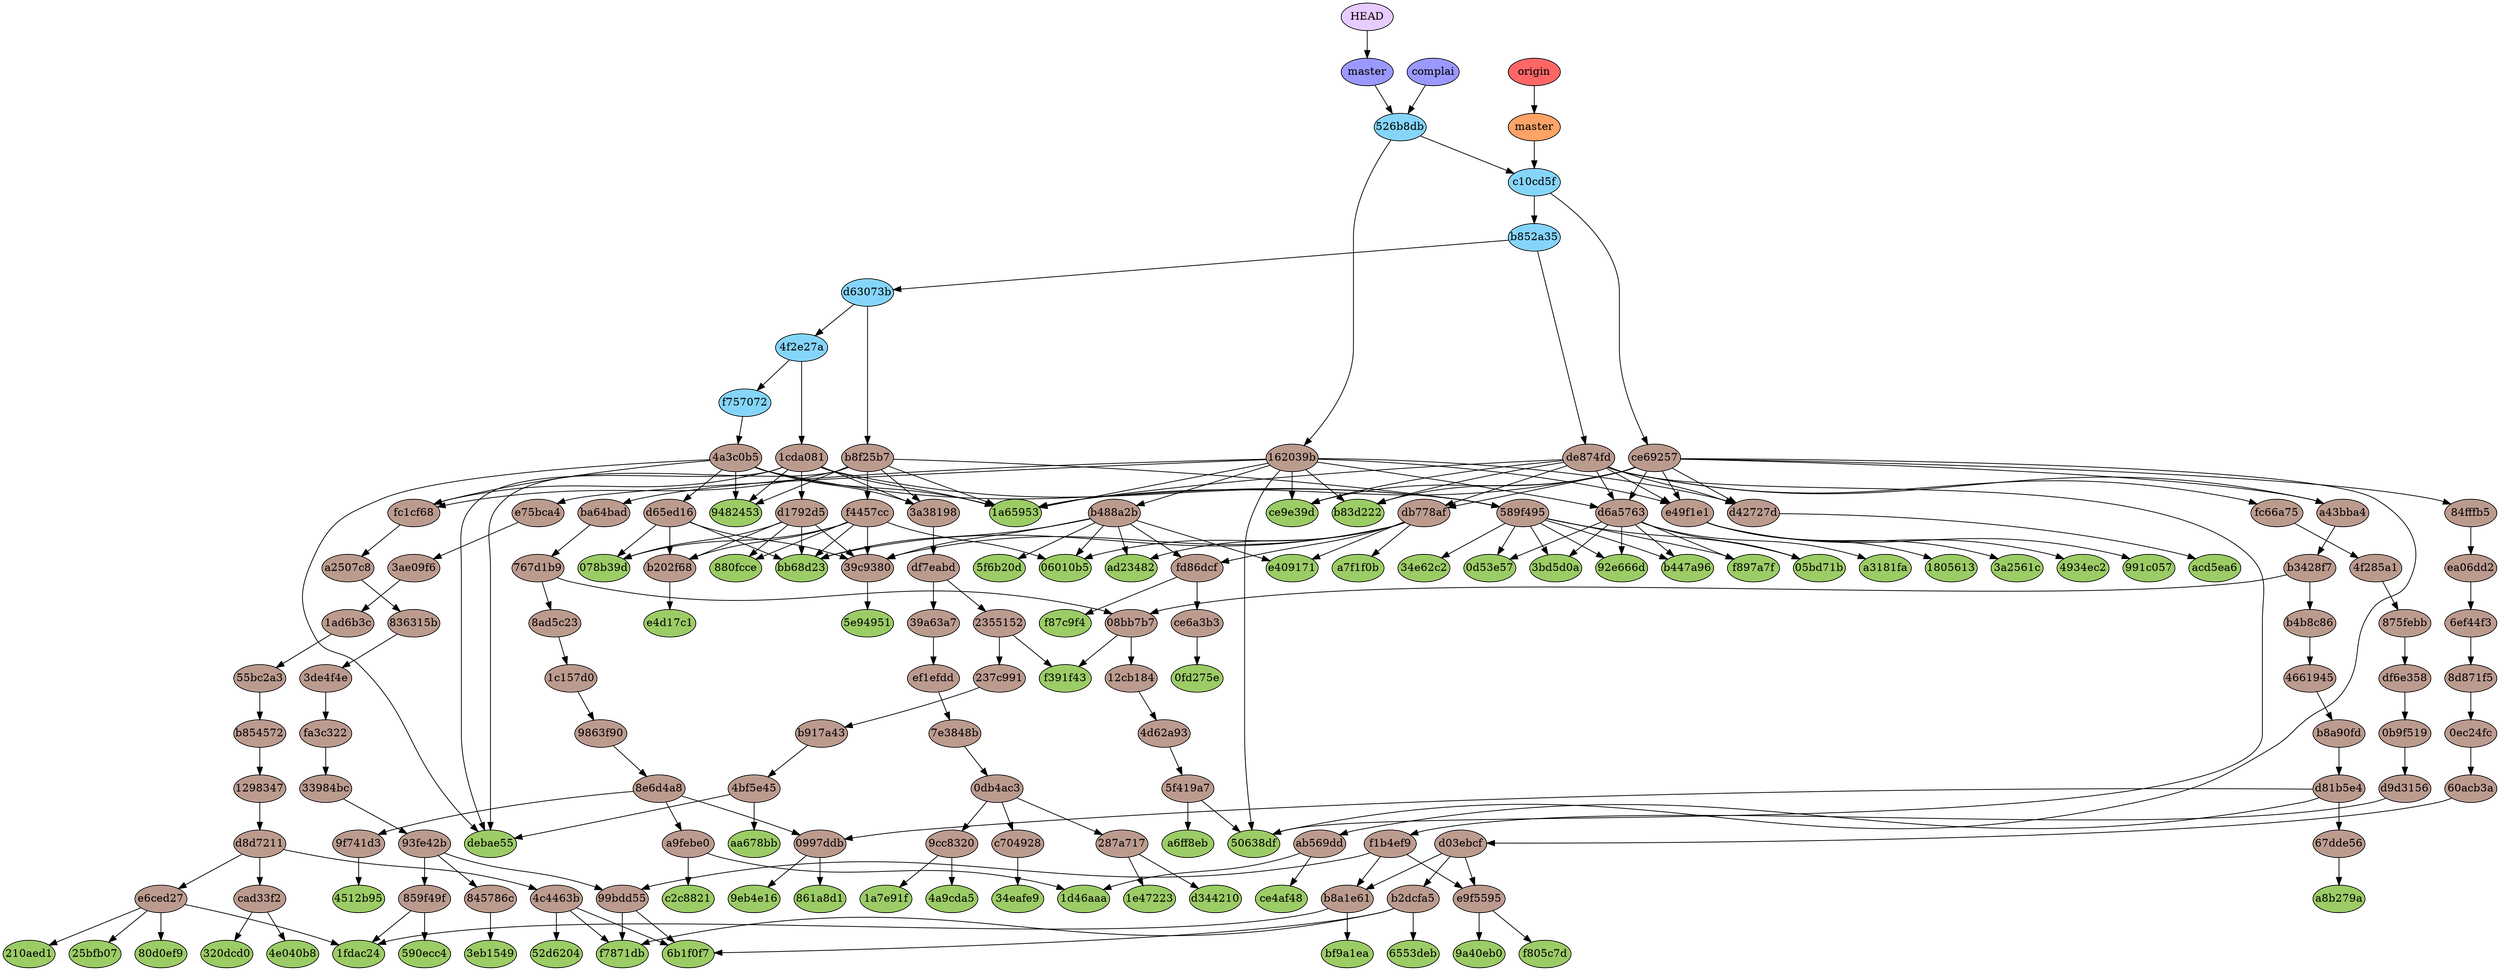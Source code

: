 digraph auto {
	graph [bgcolor=transparent]
	node [fixedsize=true style=filled width=0.95]
	"05bd71b6ec2c1982d1e8a5653073281994564ae8" [label="05bd71b" fillcolor="#9ccc66"]
	"06010b5a961f0396f859cc0505e0cd5afee3bb8f" [label="06010b5" fillcolor="#9ccc66"]
	"078b39d2dca3a37194eb9e224076593abacd8d4b" [label="078b39d" fillcolor="#9ccc66"]
	"0d53e57a55d7109cdc3736f5de0bce8117f46869" [label="0d53e57" fillcolor="#9ccc66"]
	"0fd275e94660402f80f01505d28b90a23f7e0209" [label="0fd275e" fillcolor="#9ccc66"]
	"180561334a20370c0226a515335cdb7aedfb1fb9" [label=1805613 fillcolor="#9ccc66"]
	"1a659533528ecda0bd079950f872515b5a7d4f37" [label="1a65953" fillcolor="#9ccc66"]
	"1a7e91f734317f5b895a2029ff9edb711dc9cc99" [label="1a7e91f" fillcolor="#9ccc66"]
	"1d46aaa1a35c91aee927a94efd0032d64615b815" [label="1d46aaa" fillcolor="#9ccc66"]
	"1e4722388f966d8959e0514cd22615c045b95e2b" [label="1e47223" fillcolor="#9ccc66"]
	"1fdac24c9deee51129b133999009ad5880c6efdf" [label="1fdac24" fillcolor="#9ccc66"]
	"210aed1666e6824f5b1213ffb442bb98e335db1b" [label="210aed1" fillcolor="#9ccc66"]
	"25bfb078fb37f93b5d91011433716f36aeca5c4e" [label="25bfb07" fillcolor="#9ccc66"]
	"320dcd0c2f941201768484c9c7631a54e8721362" [label="320dcd0" fillcolor="#9ccc66"]
	"34e62c26b57537c22f5c2d4d54b426a1ca841409" [label="34e62c2" fillcolor="#9ccc66"]
	"34eafe94fd4aae693752e2e0f967b44300c99075" [label="34eafe9" fillcolor="#9ccc66"]
	"3a2561cbabff8e3f90730398e3b411a40578a65a" [label="3a2561c" fillcolor="#9ccc66"]
	"3bd5d0a4803967bc0bf72a7dd66d7e292ed2e586" [label="3bd5d0a" fillcolor="#9ccc66"]
	"3eb1549f06ba8b7861c1e0dfe9d63c4b8ae4bfb1" [label="3eb1549" fillcolor="#9ccc66"]
	"4512b957de50e3835e2fee21891922f0f8b88028" [label="4512b95" fillcolor="#9ccc66"]
	"4934ec276a00c8f527be9f9d8aea70383eac77bb" [label="4934ec2" fillcolor="#9ccc66"]
	"4a9cda50420fcb43a51ea4cc266fdcb7fe1d0dae" [label="4a9cda5" fillcolor="#9ccc66"]
	"4e040b80859196d5cf51dfd65febd41b8df755c9" [label="4e040b8" fillcolor="#9ccc66"]
	"50638dff1af5ca690f29e4d6ceff9d65c99e4469" [label="50638df" fillcolor="#9ccc66"]
	"52d62045b8bed83f62aa32a954da5dde63765698" [label="52d6204" fillcolor="#9ccc66"]
	"590ecc4134b3c73b74946b2a6bb43d8fd34830b2" [label="590ecc4" fillcolor="#9ccc66"]
	"5e9495128c0376427420c4189993b3851770b702" [label="5e94951" fillcolor="#9ccc66"]
	"5f6b20d08ec495ce823e7a41e34279606474a908" [label="5f6b20d" fillcolor="#9ccc66"]
	"6553deb44d65701d812e8b8aa80a651366ecb899" [label="6553deb" fillcolor="#9ccc66"]
	"6b1f0f7dae4599ba1678f8ecad49b7709f1219e0" [label="6b1f0f7" fillcolor="#9ccc66"]
	"80d0ef9e68478f1b9012ca16aab9c55bcba8b98b" [label="80d0ef9" fillcolor="#9ccc66"]
	"861a8d1099559b987cff6a5f819312e020cbc5cd" [label="861a8d1" fillcolor="#9ccc66"]
	"880fcce54675ecdc6fb0f6cb9928b6f2a96d8834" [label="880fcce" fillcolor="#9ccc66"]
	"92e666d77dd95f33f7fc056a45049f2034b90ab8" [label="92e666d" fillcolor="#9ccc66"]
	"9482453435cc19430a453d7280dce366b7138a90" [label=9482453 fillcolor="#9ccc66"]
	"991c057bbde28340dd89e1dafc4ad21c9d83b6fe" [label="991c057" fillcolor="#9ccc66"]
	"9a40eb0fe2a448507ebc84500ddeac5802f6e0eb" [label="9a40eb0" fillcolor="#9ccc66"]
	"9eb4e164ca6a234697a9b17f50c4320a8029bf8c" [label="9eb4e16" fillcolor="#9ccc66"]
	a3181fa8deb86435dac775dc487a5835d72af296 [label=a3181fa fillcolor="#9ccc66"]
	a6ff8eb92a2bc99c9cae9e5fb7fa029dd869146f [label=a6ff8eb fillcolor="#9ccc66"]
	a7f1f0b3899a26fedbea9fb2a72d51e30a3cd019 [label=a7f1f0b fillcolor="#9ccc66"]
	a8b279abd5f8d158bcf4b5e5507b8a21494e0938 [label=a8b279a fillcolor="#9ccc66"]
	aa678bb41d4e0ce35c2e2bbce9691ef65316fd23 [label=aa678bb fillcolor="#9ccc66"]
	acd5ea69a6c510960bcd56209cbf81d7dc4604bd [label=acd5ea6 fillcolor="#9ccc66"]
	ad2348262ebfb1591386e704ac930714dcedfb27 [label=ad23482 fillcolor="#9ccc66"]
	b447a969d1b969594e8aa987072ac3a7a970456e [label=b447a96 fillcolor="#9ccc66"]
	b83d22266ac8aa2f8df2edef68082c789727841d [label=b83d222 fillcolor="#9ccc66"]
	bb68d2389717182b74adab0ff0c6a0a5a58c0498 [label=bb68d23 fillcolor="#9ccc66"]
	bf9a1ea5345011a031dabc4ff126a945b9ca7092 [label=bf9a1ea fillcolor="#9ccc66"]
	c2c8821f6865f0c667db677854850a9987466b27 [label=c2c8821 fillcolor="#9ccc66"]
	ce4af48ca2a090ac8a363fd967882d9bba7ac838 [label=ce4af48 fillcolor="#9ccc66"]
	ce9e39d998b0d9f3fd4931e5bea0f722e1d99792 [label=ce9e39d fillcolor="#9ccc66"]
	d344210bd0ad80b72acd9d4ce16fea3943433a73 [label=d344210 fillcolor="#9ccc66"]
	debae55495f9c5dfa600cd1a995f692fbb4dc7e3 [label=debae55 fillcolor="#9ccc66"]
	e409171e4b13d3c4b5f76f0c8688e2ae3a09610e [label=e409171 fillcolor="#9ccc66"]
	e4d17c167a24b80d3bb6a3a5b2e8acdc455400c9 [label=e4d17c1 fillcolor="#9ccc66"]
	f391f43f238b7f31be79d3eb6028a1d52587f3fe [label=f391f43 fillcolor="#9ccc66"]
	f7871dba65f92fb19d1d068fbd08812979f892e1 [label=f7871db fillcolor="#9ccc66"]
	f805c7dd9e28580dd5ff91285d3d23578fa929a0 [label=f805c7d fillcolor="#9ccc66"]
	f87c9f421d329f557ae871c838698aab675e7977 [label=f87c9f4 fillcolor="#9ccc66"]
	f897a7f1cb2389f85fe6381425d29f0a9866fb65 [label=f897a7f fillcolor="#9ccc66"]
	"08bb7b7ec2f67afa7de3fa0e68d0d6fb0e634bae" [label="08bb7b7" fillcolor="#bc9b8f"]
	"08bb7b7ec2f67afa7de3fa0e68d0d6fb0e634bae" -> f391f43f238b7f31be79d3eb6028a1d52587f3fe
	"08bb7b7ec2f67afa7de3fa0e68d0d6fb0e634bae" -> "12cb184cdb83c976405576011bae935b68cd1c8b"
	"0997ddb6c8014b2f4bfb9e706f6adec6db3e0088" [label="0997ddb" fillcolor="#bc9b8f"]
	"0997ddb6c8014b2f4bfb9e706f6adec6db3e0088" -> "861a8d1099559b987cff6a5f819312e020cbc5cd"
	"0997ddb6c8014b2f4bfb9e706f6adec6db3e0088" -> "9eb4e164ca6a234697a9b17f50c4320a8029bf8c"
	"0b9f51926c738f978108cda57d3c308f5347aa3d" [label="0b9f519" fillcolor="#bc9b8f"]
	"0b9f51926c738f978108cda57d3c308f5347aa3d" -> d9d315620135596df7950912937ca6f5711e702e
	"0db4ac371ab85ba99d524b8e223e9c043d9c420c" [label="0db4ac3" fillcolor="#bc9b8f"]
	"0db4ac371ab85ba99d524b8e223e9c043d9c420c" -> "287a7178c6d5554a34f07167e50621b0b9aac29c"
	"0db4ac371ab85ba99d524b8e223e9c043d9c420c" -> "9cc8320911c14d828d9ef722bb45bc787ba3cc1f"
	"0db4ac371ab85ba99d524b8e223e9c043d9c420c" -> c704928d5b67583e02a45bb3ee0808efb11d8dff
	"0ec24fc16b0a28fce4b4660c10403a1e28bfa101" [label="0ec24fc" fillcolor="#bc9b8f"]
	"0ec24fc16b0a28fce4b4660c10403a1e28bfa101" -> "60acb3afe0bc6de708cadf03d84504f65320b78d"
	"12983476b9fe64049f88e3a4cf25622521470bab" [label=1298347 fillcolor="#bc9b8f"]
	"12983476b9fe64049f88e3a4cf25622521470bab" -> d8d7211a6f8c2298623433a56ac84efae9ace137
	"12cb184cdb83c976405576011bae935b68cd1c8b" [label="12cb184" fillcolor="#bc9b8f"]
	"12cb184cdb83c976405576011bae935b68cd1c8b" -> "4d62a93d51ca83d57a32ccb8516ca79ca576d0e3"
	"162039b51cd9d8a0979ac9872709ee7e629c3415" [label="162039b" fillcolor="#bc9b8f"]
	"162039b51cd9d8a0979ac9872709ee7e629c3415" -> ce9e39d998b0d9f3fd4931e5bea0f722e1d99792
	"162039b51cd9d8a0979ac9872709ee7e629c3415" -> e49f1e16952268fee26fe8f24df6295df8ef8bd5
	"162039b51cd9d8a0979ac9872709ee7e629c3415" -> b83d22266ac8aa2f8df2edef68082c789727841d
	"162039b51cd9d8a0979ac9872709ee7e629c3415" -> "1a659533528ecda0bd079950f872515b5a7d4f37"
	"162039b51cd9d8a0979ac9872709ee7e629c3415" -> d6a57633c3dda48a1663841403e090c9f6c0448d
	"162039b51cd9d8a0979ac9872709ee7e629c3415" -> b488a2b84705ddbcc521dbb4be7aed3f307771b8
	"162039b51cd9d8a0979ac9872709ee7e629c3415" -> d42727dcd6e333933274e739d4fe7b1ccb70b241
	"162039b51cd9d8a0979ac9872709ee7e629c3415" -> "50638dff1af5ca690f29e4d6ceff9d65c99e4469"
	"162039b51cd9d8a0979ac9872709ee7e629c3415" -> e75bca4ded2d14096f816563269fadde066b3ed8
	"162039b51cd9d8a0979ac9872709ee7e629c3415" -> ba64bad78ea65749e93ee89524cbf974b7b1b770
	"1ad6b3c240af3b0fd9b5bbdfcaf46523143f9015" [label="1ad6b3c" fillcolor="#bc9b8f"]
	"1ad6b3c240af3b0fd9b5bbdfcaf46523143f9015" -> "55bc2a3e6ef62aed49df91d77ca634da55314b4c"
	"1c157d07ee8c9d2ac0c377d9b80f45656010e493" [label="1c157d0" fillcolor="#bc9b8f"]
	"1c157d07ee8c9d2ac0c377d9b80f45656010e493" -> "9863f90736ee1ac7723ad878ec0bd903c5d6f805"
	"1cda081d28824946265c130da38b52a2a25a0ac5" [label="1cda081" fillcolor="#bc9b8f"]
	"1cda081d28824946265c130da38b52a2a25a0ac5" -> "9482453435cc19430a453d7280dce366b7138a90"
	"1cda081d28824946265c130da38b52a2a25a0ac5" -> "1a659533528ecda0bd079950f872515b5a7d4f37"
	"1cda081d28824946265c130da38b52a2a25a0ac5" -> "589f495f33435f4a3d49c4639229a97e743caf5f"
	"1cda081d28824946265c130da38b52a2a25a0ac5" -> d1792d563be684015e8fe822cca5abcbd782efd4
	"1cda081d28824946265c130da38b52a2a25a0ac5" -> debae55495f9c5dfa600cd1a995f692fbb4dc7e3
	"1cda081d28824946265c130da38b52a2a25a0ac5" -> fc1cf68d0fb56d965ccc42b4792637702deee84e
	"1cda081d28824946265c130da38b52a2a25a0ac5" -> "3a381985cea466dbf5c49c4d302a6c04e7f09853"
	"235515208fc223942875fae8bdab27b5e2b72871" [label=2355152 fillcolor="#bc9b8f"]
	"235515208fc223942875fae8bdab27b5e2b72871" -> f391f43f238b7f31be79d3eb6028a1d52587f3fe
	"235515208fc223942875fae8bdab27b5e2b72871" -> "237c991aa2b8c28c6c2d111f918e26d01ab990ea"
	"237c991aa2b8c28c6c2d111f918e26d01ab990ea" [label="237c991" fillcolor="#bc9b8f"]
	"237c991aa2b8c28c6c2d111f918e26d01ab990ea" -> b917a430032e03bdf6296d75464315749e85bd1b
	"287a7178c6d5554a34f07167e50621b0b9aac29c" [label="287a717" fillcolor="#bc9b8f"]
	"287a7178c6d5554a34f07167e50621b0b9aac29c" -> d344210bd0ad80b72acd9d4ce16fea3943433a73
	"287a7178c6d5554a34f07167e50621b0b9aac29c" -> "1e4722388f966d8959e0514cd22615c045b95e2b"
	"33984bc49764a712ab69e728e786d502e5edf72f" [label="33984bc" fillcolor="#bc9b8f"]
	"33984bc49764a712ab69e728e786d502e5edf72f" -> "93fe42bf3cdd689121df4c0de0bec862502ba408"
	"39a63a754610a360760056372cc048799957bda1" [label="39a63a7" fillcolor="#bc9b8f"]
	"39a63a754610a360760056372cc048799957bda1" -> ef1efdd0aaaf4285634ef8ebdbf0742ab94939eb
	"39c9380fd9bea5059bec7dce0c817766f38477d8" [label="39c9380" fillcolor="#bc9b8f"]
	"39c9380fd9bea5059bec7dce0c817766f38477d8" -> "5e9495128c0376427420c4189993b3851770b702"
	"3a381985cea466dbf5c49c4d302a6c04e7f09853" [label="3a38198" fillcolor="#bc9b8f"]
	"3a381985cea466dbf5c49c4d302a6c04e7f09853" -> df7eabd8990442c12a77fdb70eb39f990870860e
	"3ae09f6bb037f2ffad098165713e15be3ebc00a2" [label="3ae09f6" fillcolor="#bc9b8f"]
	"3ae09f6bb037f2ffad098165713e15be3ebc00a2" -> "1ad6b3c240af3b0fd9b5bbdfcaf46523143f9015"
	"3de4f4e3e1cf6ba6955afa1e284ea1a5c2bcacc8" [label="3de4f4e" fillcolor="#bc9b8f"]
	"3de4f4e3e1cf6ba6955afa1e284ea1a5c2bcacc8" -> fa3c322adb1470bc62edfe03e021e80ceced42ec
	"4661945150124110038d3d4f5e9549843cb110ec" [label=4661945 fillcolor="#bc9b8f"]
	"4661945150124110038d3d4f5e9549843cb110ec" -> b8a90fdfa492f96363ba3f3664c5a7f6e5627207
	"4a3c0b533215b9c992e420957cf1754cde8aeb95" [label="4a3c0b5" fillcolor="#bc9b8f"]
	"4a3c0b533215b9c992e420957cf1754cde8aeb95" -> "9482453435cc19430a453d7280dce366b7138a90"
	"4a3c0b533215b9c992e420957cf1754cde8aeb95" -> "1a659533528ecda0bd079950f872515b5a7d4f37"
	"4a3c0b533215b9c992e420957cf1754cde8aeb95" -> "589f495f33435f4a3d49c4639229a97e743caf5f"
	"4a3c0b533215b9c992e420957cf1754cde8aeb95" -> d65ed16edfa462e844fc4e437d527590a8ce9fd6
	"4a3c0b533215b9c992e420957cf1754cde8aeb95" -> debae55495f9c5dfa600cd1a995f692fbb4dc7e3
	"4a3c0b533215b9c992e420957cf1754cde8aeb95" -> fc1cf68d0fb56d965ccc42b4792637702deee84e
	"4a3c0b533215b9c992e420957cf1754cde8aeb95" -> "3a381985cea466dbf5c49c4d302a6c04e7f09853"
	"4bf5e4517e1131ce02913374a0e0c12f490a3955" [label="4bf5e45" fillcolor="#bc9b8f"]
	"4bf5e4517e1131ce02913374a0e0c12f490a3955" -> aa678bb41d4e0ce35c2e2bbce9691ef65316fd23
	"4bf5e4517e1131ce02913374a0e0c12f490a3955" -> debae55495f9c5dfa600cd1a995f692fbb4dc7e3
	"4c4463b26372cbc57b93690eca55f7ab0ad67c41" [label="4c4463b" fillcolor="#bc9b8f"]
	"4c4463b26372cbc57b93690eca55f7ab0ad67c41" -> "52d62045b8bed83f62aa32a954da5dde63765698"
	"4c4463b26372cbc57b93690eca55f7ab0ad67c41" -> "6b1f0f7dae4599ba1678f8ecad49b7709f1219e0"
	"4c4463b26372cbc57b93690eca55f7ab0ad67c41" -> f7871dba65f92fb19d1d068fbd08812979f892e1
	"4d62a93d51ca83d57a32ccb8516ca79ca576d0e3" [label="4d62a93" fillcolor="#bc9b8f"]
	"4d62a93d51ca83d57a32ccb8516ca79ca576d0e3" -> "5f419a7c2824c4893d12a340f61373925fe66a91"
	"4f285a1ca8abe0d3080f8417371e2ab3e41ba62b" [label="4f285a1" fillcolor="#bc9b8f"]
	"4f285a1ca8abe0d3080f8417371e2ab3e41ba62b" -> "875febbf79811f982e6610b8fb1de9ceb858180a"
	"55bc2a3e6ef62aed49df91d77ca634da55314b4c" [label="55bc2a3" fillcolor="#bc9b8f"]
	"55bc2a3e6ef62aed49df91d77ca634da55314b4c" -> b85457246fbf1cdb505a443123f28f099caa7fc2
	"589f495f33435f4a3d49c4639229a97e743caf5f" [label="589f495" fillcolor="#bc9b8f"]
	"589f495f33435f4a3d49c4639229a97e743caf5f" -> "92e666d77dd95f33f7fc056a45049f2034b90ab8"
	"589f495f33435f4a3d49c4639229a97e743caf5f" -> "34e62c26b57537c22f5c2d4d54b426a1ca841409"
	"589f495f33435f4a3d49c4639229a97e743caf5f" -> f897a7f1cb2389f85fe6381425d29f0a9866fb65
	"589f495f33435f4a3d49c4639229a97e743caf5f" -> "0d53e57a55d7109cdc3736f5de0bce8117f46869"
	"589f495f33435f4a3d49c4639229a97e743caf5f" -> b447a969d1b969594e8aa987072ac3a7a970456e
	"589f495f33435f4a3d49c4639229a97e743caf5f" -> "3bd5d0a4803967bc0bf72a7dd66d7e292ed2e586"
	"589f495f33435f4a3d49c4639229a97e743caf5f" -> "05bd71b6ec2c1982d1e8a5653073281994564ae8"
	"5f419a7c2824c4893d12a340f61373925fe66a91" [label="5f419a7" fillcolor="#bc9b8f"]
	"5f419a7c2824c4893d12a340f61373925fe66a91" -> a6ff8eb92a2bc99c9cae9e5fb7fa029dd869146f
	"5f419a7c2824c4893d12a340f61373925fe66a91" -> "50638dff1af5ca690f29e4d6ceff9d65c99e4469"
	"60acb3afe0bc6de708cadf03d84504f65320b78d" [label="60acb3a" fillcolor="#bc9b8f"]
	"60acb3afe0bc6de708cadf03d84504f65320b78d" -> d03ebcfbc0dc880742e6b029fb0381acc8e89bf9
	"67dde56741f04b6047ad911410534f3302d3a5ea" [label="67dde56" fillcolor="#bc9b8f"]
	"67dde56741f04b6047ad911410534f3302d3a5ea" -> a8b279abd5f8d158bcf4b5e5507b8a21494e0938
	"6ef44f33eaa20ad65555c3cba8f869730ab0b214" [label="6ef44f3" fillcolor="#bc9b8f"]
	"6ef44f33eaa20ad65555c3cba8f869730ab0b214" -> "8d871f5b127155054bffe6c3d4fc397e6907c089"
	"767d1b94b77990fe915b90e8dfc2d203382f80bb" [label="767d1b9" fillcolor="#bc9b8f"]
	"767d1b94b77990fe915b90e8dfc2d203382f80bb" -> "08bb7b7ec2f67afa7de3fa0e68d0d6fb0e634bae"
	"767d1b94b77990fe915b90e8dfc2d203382f80bb" -> "8ad5c2354c594de6f28dec7d1c217c6cdb257ff2"
	"7e3848bbfc57136a849a7d5a310a64d5134b1e4e" [label="7e3848b" fillcolor="#bc9b8f"]
	"7e3848bbfc57136a849a7d5a310a64d5134b1e4e" -> "0db4ac371ab85ba99d524b8e223e9c043d9c420c"
	"836315bac5a91a9deae409c534686df960dc4ba9" [label="836315b" fillcolor="#bc9b8f"]
	"836315bac5a91a9deae409c534686df960dc4ba9" -> "3de4f4e3e1cf6ba6955afa1e284ea1a5c2bcacc8"
	"845786c7fc05c8ffaa712c46c89bc535c2d784fe" [label="845786c" fillcolor="#bc9b8f"]
	"845786c7fc05c8ffaa712c46c89bc535c2d784fe" -> "3eb1549f06ba8b7861c1e0dfe9d63c4b8ae4bfb1"
	"84fffb5b20f15ca80e656529fc5c2150f18826a4" [label="84fffb5" fillcolor="#bc9b8f"]
	"84fffb5b20f15ca80e656529fc5c2150f18826a4" -> ea06dd226e5a52b69a8c75d5b98f622c7cb00820
	"859f49fcb8b64c5cb3f3ba480f512fc888879967" [label="859f49f" fillcolor="#bc9b8f"]
	"859f49fcb8b64c5cb3f3ba480f512fc888879967" -> "1fdac24c9deee51129b133999009ad5880c6efdf"
	"859f49fcb8b64c5cb3f3ba480f512fc888879967" -> "590ecc4134b3c73b74946b2a6bb43d8fd34830b2"
	"875febbf79811f982e6610b8fb1de9ceb858180a" [label="875febb" fillcolor="#bc9b8f"]
	"875febbf79811f982e6610b8fb1de9ceb858180a" -> df6e358ce277cf2fd4474d93e97f883281601a20
	"8ad5c2354c594de6f28dec7d1c217c6cdb257ff2" [label="8ad5c23" fillcolor="#bc9b8f"]
	"8ad5c2354c594de6f28dec7d1c217c6cdb257ff2" -> "1c157d07ee8c9d2ac0c377d9b80f45656010e493"
	"8d871f5b127155054bffe6c3d4fc397e6907c089" [label="8d871f5" fillcolor="#bc9b8f"]
	"8d871f5b127155054bffe6c3d4fc397e6907c089" -> "0ec24fc16b0a28fce4b4660c10403a1e28bfa101"
	"8e6d4a862ea48798a06757a74c4392ee1b31e741" [label="8e6d4a8" fillcolor="#bc9b8f"]
	"8e6d4a862ea48798a06757a74c4392ee1b31e741" -> "0997ddb6c8014b2f4bfb9e706f6adec6db3e0088"
	"8e6d4a862ea48798a06757a74c4392ee1b31e741" -> a9febe0220c4f2bb7314ec699e80f2b70baec375
	"8e6d4a862ea48798a06757a74c4392ee1b31e741" -> "9f741d36a945e21a4eec0d98210be9b1716ce106"
	"93fe42bf3cdd689121df4c0de0bec862502ba408" [label="93fe42b" fillcolor="#bc9b8f"]
	"93fe42bf3cdd689121df4c0de0bec862502ba408" -> "99bdd55c4bf87871d8b693d91f0bc05df041ba20"
	"93fe42bf3cdd689121df4c0de0bec862502ba408" -> "859f49fcb8b64c5cb3f3ba480f512fc888879967"
	"93fe42bf3cdd689121df4c0de0bec862502ba408" -> "845786c7fc05c8ffaa712c46c89bc535c2d784fe"
	"9863f90736ee1ac7723ad878ec0bd903c5d6f805" [label="9863f90" fillcolor="#bc9b8f"]
	"9863f90736ee1ac7723ad878ec0bd903c5d6f805" -> "8e6d4a862ea48798a06757a74c4392ee1b31e741"
	"99bdd55c4bf87871d8b693d91f0bc05df041ba20" [label="99bdd55" fillcolor="#bc9b8f"]
	"99bdd55c4bf87871d8b693d91f0bc05df041ba20" -> "6b1f0f7dae4599ba1678f8ecad49b7709f1219e0"
	"99bdd55c4bf87871d8b693d91f0bc05df041ba20" -> f7871dba65f92fb19d1d068fbd08812979f892e1
	"9cc8320911c14d828d9ef722bb45bc787ba3cc1f" [label="9cc8320" fillcolor="#bc9b8f"]
	"9cc8320911c14d828d9ef722bb45bc787ba3cc1f" -> "4a9cda50420fcb43a51ea4cc266fdcb7fe1d0dae"
	"9cc8320911c14d828d9ef722bb45bc787ba3cc1f" -> "1a7e91f734317f5b895a2029ff9edb711dc9cc99"
	"9f741d36a945e21a4eec0d98210be9b1716ce106" [label="9f741d3" fillcolor="#bc9b8f"]
	"9f741d36a945e21a4eec0d98210be9b1716ce106" -> "4512b957de50e3835e2fee21891922f0f8b88028"
	a2507c8b9bf2309df31b479c571eaae3db6e3763 [label=a2507c8 fillcolor="#bc9b8f"]
	a2507c8b9bf2309df31b479c571eaae3db6e3763 -> "836315bac5a91a9deae409c534686df960dc4ba9"
	a43bba4c81860f0703f6acc3ad60e17d44b8b80e [label=a43bba4 fillcolor="#bc9b8f"]
	a43bba4c81860f0703f6acc3ad60e17d44b8b80e -> b3428f7299e0a118d970771dd3df3bf580b667b5
	a9febe0220c4f2bb7314ec699e80f2b70baec375 [label=a9febe0 fillcolor="#bc9b8f"]
	a9febe0220c4f2bb7314ec699e80f2b70baec375 -> "1d46aaa1a35c91aee927a94efd0032d64615b815"
	a9febe0220c4f2bb7314ec699e80f2b70baec375 -> c2c8821f6865f0c667db677854850a9987466b27
	ab569dded1d8623c4ace55ee5ad017c06c353340 [label=ab569dd fillcolor="#bc9b8f"]
	ab569dded1d8623c4ace55ee5ad017c06c353340 -> "1d46aaa1a35c91aee927a94efd0032d64615b815"
	ab569dded1d8623c4ace55ee5ad017c06c353340 -> ce4af48ca2a090ac8a363fd967882d9bba7ac838
	b202f68199ee74f2576deacc440b4c0876613426 [label=b202f68 fillcolor="#bc9b8f"]
	b202f68199ee74f2576deacc440b4c0876613426 -> e4d17c167a24b80d3bb6a3a5b2e8acdc455400c9
	b2dcfa5a23773d3c5f9d87c22eed0f76a80ed35b [label=b2dcfa5 fillcolor="#bc9b8f"]
	b2dcfa5a23773d3c5f9d87c22eed0f76a80ed35b -> "6553deb44d65701d812e8b8aa80a651366ecb899"
	b2dcfa5a23773d3c5f9d87c22eed0f76a80ed35b -> "6b1f0f7dae4599ba1678f8ecad49b7709f1219e0"
	b2dcfa5a23773d3c5f9d87c22eed0f76a80ed35b -> f7871dba65f92fb19d1d068fbd08812979f892e1
	b3428f7299e0a118d970771dd3df3bf580b667b5 [label=b3428f7 fillcolor="#bc9b8f"]
	b3428f7299e0a118d970771dd3df3bf580b667b5 -> "08bb7b7ec2f67afa7de3fa0e68d0d6fb0e634bae"
	b3428f7299e0a118d970771dd3df3bf580b667b5 -> b4b8c86b2d444270e64505956f30dec23c49ac12
	b488a2b84705ddbcc521dbb4be7aed3f307771b8 [label=b488a2b fillcolor="#bc9b8f"]
	b488a2b84705ddbcc521dbb4be7aed3f307771b8 -> "39c9380fd9bea5059bec7dce0c817766f38477d8"
	b488a2b84705ddbcc521dbb4be7aed3f307771b8 -> fd86dcf6b01bf03b15847b5a94a3dcd2c7b55ecd
	b488a2b84705ddbcc521dbb4be7aed3f307771b8 -> "5f6b20d08ec495ce823e7a41e34279606474a908"
	b488a2b84705ddbcc521dbb4be7aed3f307771b8 -> e409171e4b13d3c4b5f76f0c8688e2ae3a09610e
	b488a2b84705ddbcc521dbb4be7aed3f307771b8 -> "06010b5a961f0396f859cc0505e0cd5afee3bb8f"
	b488a2b84705ddbcc521dbb4be7aed3f307771b8 -> ad2348262ebfb1591386e704ac930714dcedfb27
	b488a2b84705ddbcc521dbb4be7aed3f307771b8 -> bb68d2389717182b74adab0ff0c6a0a5a58c0498
	b4b8c86b2d444270e64505956f30dec23c49ac12 [label=b4b8c86 fillcolor="#bc9b8f"]
	b4b8c86b2d444270e64505956f30dec23c49ac12 -> "4661945150124110038d3d4f5e9549843cb110ec"
	b85457246fbf1cdb505a443123f28f099caa7fc2 [label=b854572 fillcolor="#bc9b8f"]
	b85457246fbf1cdb505a443123f28f099caa7fc2 -> "12983476b9fe64049f88e3a4cf25622521470bab"
	b8a1e61fcf33ce3a797eb465fcffeebd9bf930df [label=b8a1e61 fillcolor="#bc9b8f"]
	b8a1e61fcf33ce3a797eb465fcffeebd9bf930df -> "1fdac24c9deee51129b133999009ad5880c6efdf"
	b8a1e61fcf33ce3a797eb465fcffeebd9bf930df -> bf9a1ea5345011a031dabc4ff126a945b9ca7092
	b8a90fdfa492f96363ba3f3664c5a7f6e5627207 [label=b8a90fd fillcolor="#bc9b8f"]
	b8a90fdfa492f96363ba3f3664c5a7f6e5627207 -> d81b5e4f438ac623bbc9c89d852b9d5ecd4e89eb
	b8f25b75724df9e922da101154c72cd6b6fc4f82 [label=b8f25b7 fillcolor="#bc9b8f"]
	b8f25b75724df9e922da101154c72cd6b6fc4f82 -> "9482453435cc19430a453d7280dce366b7138a90"
	b8f25b75724df9e922da101154c72cd6b6fc4f82 -> "1a659533528ecda0bd079950f872515b5a7d4f37"
	b8f25b75724df9e922da101154c72cd6b6fc4f82 -> "589f495f33435f4a3d49c4639229a97e743caf5f"
	b8f25b75724df9e922da101154c72cd6b6fc4f82 -> f4457cc821f3efeadf62806a0f7ffe3dba55fd59
	b8f25b75724df9e922da101154c72cd6b6fc4f82 -> debae55495f9c5dfa600cd1a995f692fbb4dc7e3
	b8f25b75724df9e922da101154c72cd6b6fc4f82 -> fc1cf68d0fb56d965ccc42b4792637702deee84e
	b8f25b75724df9e922da101154c72cd6b6fc4f82 -> "3a381985cea466dbf5c49c4d302a6c04e7f09853"
	b917a430032e03bdf6296d75464315749e85bd1b [label=b917a43 fillcolor="#bc9b8f"]
	b917a430032e03bdf6296d75464315749e85bd1b -> "4bf5e4517e1131ce02913374a0e0c12f490a3955"
	ba64bad78ea65749e93ee89524cbf974b7b1b770 [label=ba64bad fillcolor="#bc9b8f"]
	ba64bad78ea65749e93ee89524cbf974b7b1b770 -> "767d1b94b77990fe915b90e8dfc2d203382f80bb"
	c704928d5b67583e02a45bb3ee0808efb11d8dff [label=c704928 fillcolor="#bc9b8f"]
	c704928d5b67583e02a45bb3ee0808efb11d8dff -> "34eafe94fd4aae693752e2e0f967b44300c99075"
	cad33f29fc2f8a8eba33641507406e3b63eb7f05 [label=cad33f2 fillcolor="#bc9b8f"]
	cad33f29fc2f8a8eba33641507406e3b63eb7f05 -> "4e040b80859196d5cf51dfd65febd41b8df755c9"
	cad33f29fc2f8a8eba33641507406e3b63eb7f05 -> "320dcd0c2f941201768484c9c7631a54e8721362"
	ce692571da8502ac6e15f82b4b8da15315d9d7b5 [label=ce69257 fillcolor="#bc9b8f"]
	ce692571da8502ac6e15f82b4b8da15315d9d7b5 -> ce9e39d998b0d9f3fd4931e5bea0f722e1d99792
	ce692571da8502ac6e15f82b4b8da15315d9d7b5 -> e49f1e16952268fee26fe8f24df6295df8ef8bd5
	ce692571da8502ac6e15f82b4b8da15315d9d7b5 -> b83d22266ac8aa2f8df2edef68082c789727841d
	ce692571da8502ac6e15f82b4b8da15315d9d7b5 -> "1a659533528ecda0bd079950f872515b5a7d4f37"
	ce692571da8502ac6e15f82b4b8da15315d9d7b5 -> d6a57633c3dda48a1663841403e090c9f6c0448d
	ce692571da8502ac6e15f82b4b8da15315d9d7b5 -> db778af932bc6ae9a9c341125d24ec19e7e80004
	ce692571da8502ac6e15f82b4b8da15315d9d7b5 -> d42727dcd6e333933274e739d4fe7b1ccb70b241
	ce692571da8502ac6e15f82b4b8da15315d9d7b5 -> "50638dff1af5ca690f29e4d6ceff9d65c99e4469"
	ce692571da8502ac6e15f82b4b8da15315d9d7b5 -> "84fffb5b20f15ca80e656529fc5c2150f18826a4"
	ce692571da8502ac6e15f82b4b8da15315d9d7b5 -> a43bba4c81860f0703f6acc3ad60e17d44b8b80e
	ce6a3b3bfa28ee71621e8d16703f5653dfeafae4 [label=ce6a3b3 fillcolor="#bc9b8f"]
	ce6a3b3bfa28ee71621e8d16703f5653dfeafae4 -> "0fd275e94660402f80f01505d28b90a23f7e0209"
	d03ebcfbc0dc880742e6b029fb0381acc8e89bf9 [label=d03ebcf fillcolor="#bc9b8f"]
	d03ebcfbc0dc880742e6b029fb0381acc8e89bf9 -> b2dcfa5a23773d3c5f9d87c22eed0f76a80ed35b
	d03ebcfbc0dc880742e6b029fb0381acc8e89bf9 -> b8a1e61fcf33ce3a797eb465fcffeebd9bf930df
	d03ebcfbc0dc880742e6b029fb0381acc8e89bf9 -> e9f55952f4a5ec00e05aef097fc40d99582b0346
	d1792d563be684015e8fe822cca5abcbd782efd4 [label=d1792d5 fillcolor="#bc9b8f"]
	d1792d563be684015e8fe822cca5abcbd782efd4 -> "39c9380fd9bea5059bec7dce0c817766f38477d8"
	d1792d563be684015e8fe822cca5abcbd782efd4 -> b202f68199ee74f2576deacc440b4c0876613426
	d1792d563be684015e8fe822cca5abcbd782efd4 -> "880fcce54675ecdc6fb0f6cb9928b6f2a96d8834"
	d1792d563be684015e8fe822cca5abcbd782efd4 -> "078b39d2dca3a37194eb9e224076593abacd8d4b"
	d1792d563be684015e8fe822cca5abcbd782efd4 -> bb68d2389717182b74adab0ff0c6a0a5a58c0498
	d42727dcd6e333933274e739d4fe7b1ccb70b241 [label=d42727d fillcolor="#bc9b8f"]
	d42727dcd6e333933274e739d4fe7b1ccb70b241 -> acd5ea69a6c510960bcd56209cbf81d7dc4604bd
	d65ed16edfa462e844fc4e437d527590a8ce9fd6 [label=d65ed16 fillcolor="#bc9b8f"]
	d65ed16edfa462e844fc4e437d527590a8ce9fd6 -> "39c9380fd9bea5059bec7dce0c817766f38477d8"
	d65ed16edfa462e844fc4e437d527590a8ce9fd6 -> b202f68199ee74f2576deacc440b4c0876613426
	d65ed16edfa462e844fc4e437d527590a8ce9fd6 -> "078b39d2dca3a37194eb9e224076593abacd8d4b"
	d65ed16edfa462e844fc4e437d527590a8ce9fd6 -> bb68d2389717182b74adab0ff0c6a0a5a58c0498
	d6a57633c3dda48a1663841403e090c9f6c0448d [label=d6a5763 fillcolor="#bc9b8f"]
	d6a57633c3dda48a1663841403e090c9f6c0448d -> "92e666d77dd95f33f7fc056a45049f2034b90ab8"
	d6a57633c3dda48a1663841403e090c9f6c0448d -> a3181fa8deb86435dac775dc487a5835d72af296
	d6a57633c3dda48a1663841403e090c9f6c0448d -> f897a7f1cb2389f85fe6381425d29f0a9866fb65
	d6a57633c3dda48a1663841403e090c9f6c0448d -> "0d53e57a55d7109cdc3736f5de0bce8117f46869"
	d6a57633c3dda48a1663841403e090c9f6c0448d -> b447a969d1b969594e8aa987072ac3a7a970456e
	d6a57633c3dda48a1663841403e090c9f6c0448d -> "3bd5d0a4803967bc0bf72a7dd66d7e292ed2e586"
	d6a57633c3dda48a1663841403e090c9f6c0448d -> "05bd71b6ec2c1982d1e8a5653073281994564ae8"
	d81b5e4f438ac623bbc9c89d852b9d5ecd4e89eb [label=d81b5e4 fillcolor="#bc9b8f"]
	d81b5e4f438ac623bbc9c89d852b9d5ecd4e89eb -> "0997ddb6c8014b2f4bfb9e706f6adec6db3e0088"
	d81b5e4f438ac623bbc9c89d852b9d5ecd4e89eb -> ab569dded1d8623c4ace55ee5ad017c06c353340
	d81b5e4f438ac623bbc9c89d852b9d5ecd4e89eb -> "67dde56741f04b6047ad911410534f3302d3a5ea"
	d8d7211a6f8c2298623433a56ac84efae9ace137 [label=d8d7211 fillcolor="#bc9b8f"]
	d8d7211a6f8c2298623433a56ac84efae9ace137 -> "4c4463b26372cbc57b93690eca55f7ab0ad67c41"
	d8d7211a6f8c2298623433a56ac84efae9ace137 -> e6ced27d6607551c936e660c1de63f777f3631da
	d8d7211a6f8c2298623433a56ac84efae9ace137 -> cad33f29fc2f8a8eba33641507406e3b63eb7f05
	d9d315620135596df7950912937ca6f5711e702e [label=d9d3156 fillcolor="#bc9b8f"]
	d9d315620135596df7950912937ca6f5711e702e -> f1b4ef9a83c27231959e9d8ea42b6fbf6955be58
	db778af932bc6ae9a9c341125d24ec19e7e80004 [label=db778af fillcolor="#bc9b8f"]
	db778af932bc6ae9a9c341125d24ec19e7e80004 -> "39c9380fd9bea5059bec7dce0c817766f38477d8"
	db778af932bc6ae9a9c341125d24ec19e7e80004 -> fd86dcf6b01bf03b15847b5a94a3dcd2c7b55ecd
	db778af932bc6ae9a9c341125d24ec19e7e80004 -> a7f1f0b3899a26fedbea9fb2a72d51e30a3cd019
	db778af932bc6ae9a9c341125d24ec19e7e80004 -> e409171e4b13d3c4b5f76f0c8688e2ae3a09610e
	db778af932bc6ae9a9c341125d24ec19e7e80004 -> "06010b5a961f0396f859cc0505e0cd5afee3bb8f"
	db778af932bc6ae9a9c341125d24ec19e7e80004 -> ad2348262ebfb1591386e704ac930714dcedfb27
	db778af932bc6ae9a9c341125d24ec19e7e80004 -> bb68d2389717182b74adab0ff0c6a0a5a58c0498
	de874fde3304fe5a1be52e7ae1d7f49ecae7c7d5 [label=de874fd fillcolor="#bc9b8f"]
	de874fde3304fe5a1be52e7ae1d7f49ecae7c7d5 -> ce9e39d998b0d9f3fd4931e5bea0f722e1d99792
	de874fde3304fe5a1be52e7ae1d7f49ecae7c7d5 -> e49f1e16952268fee26fe8f24df6295df8ef8bd5
	de874fde3304fe5a1be52e7ae1d7f49ecae7c7d5 -> b83d22266ac8aa2f8df2edef68082c789727841d
	de874fde3304fe5a1be52e7ae1d7f49ecae7c7d5 -> "1a659533528ecda0bd079950f872515b5a7d4f37"
	de874fde3304fe5a1be52e7ae1d7f49ecae7c7d5 -> d6a57633c3dda48a1663841403e090c9f6c0448d
	de874fde3304fe5a1be52e7ae1d7f49ecae7c7d5 -> db778af932bc6ae9a9c341125d24ec19e7e80004
	de874fde3304fe5a1be52e7ae1d7f49ecae7c7d5 -> d42727dcd6e333933274e739d4fe7b1ccb70b241
	de874fde3304fe5a1be52e7ae1d7f49ecae7c7d5 -> "50638dff1af5ca690f29e4d6ceff9d65c99e4469"
	de874fde3304fe5a1be52e7ae1d7f49ecae7c7d5 -> fc66a75461944fe1c4b5ec9f2a3c444e986f61ed
	de874fde3304fe5a1be52e7ae1d7f49ecae7c7d5 -> a43bba4c81860f0703f6acc3ad60e17d44b8b80e
	df6e358ce277cf2fd4474d93e97f883281601a20 [label=df6e358 fillcolor="#bc9b8f"]
	df6e358ce277cf2fd4474d93e97f883281601a20 -> "0b9f51926c738f978108cda57d3c308f5347aa3d"
	df7eabd8990442c12a77fdb70eb39f990870860e [label=df7eabd fillcolor="#bc9b8f"]
	df7eabd8990442c12a77fdb70eb39f990870860e -> "235515208fc223942875fae8bdab27b5e2b72871"
	df7eabd8990442c12a77fdb70eb39f990870860e -> "39a63a754610a360760056372cc048799957bda1"
	e49f1e16952268fee26fe8f24df6295df8ef8bd5 [label=e49f1e1 fillcolor="#bc9b8f"]
	e49f1e16952268fee26fe8f24df6295df8ef8bd5 -> "180561334a20370c0226a515335cdb7aedfb1fb9"
	e49f1e16952268fee26fe8f24df6295df8ef8bd5 -> "991c057bbde28340dd89e1dafc4ad21c9d83b6fe"
	e49f1e16952268fee26fe8f24df6295df8ef8bd5 -> "4934ec276a00c8f527be9f9d8aea70383eac77bb"
	e49f1e16952268fee26fe8f24df6295df8ef8bd5 -> "3a2561cbabff8e3f90730398e3b411a40578a65a"
	e6ced27d6607551c936e660c1de63f777f3631da [label=e6ced27 fillcolor="#bc9b8f"]
	e6ced27d6607551c936e660c1de63f777f3631da -> "25bfb078fb37f93b5d91011433716f36aeca5c4e"
	e6ced27d6607551c936e660c1de63f777f3631da -> "210aed1666e6824f5b1213ffb442bb98e335db1b"
	e6ced27d6607551c936e660c1de63f777f3631da -> "1fdac24c9deee51129b133999009ad5880c6efdf"
	e6ced27d6607551c936e660c1de63f777f3631da -> "80d0ef9e68478f1b9012ca16aab9c55bcba8b98b"
	e75bca4ded2d14096f816563269fadde066b3ed8 [label=e75bca4 fillcolor="#bc9b8f"]
	e75bca4ded2d14096f816563269fadde066b3ed8 -> "3ae09f6bb037f2ffad098165713e15be3ebc00a2"
	e9f55952f4a5ec00e05aef097fc40d99582b0346 [label=e9f5595 fillcolor="#bc9b8f"]
	e9f55952f4a5ec00e05aef097fc40d99582b0346 -> "9a40eb0fe2a448507ebc84500ddeac5802f6e0eb"
	e9f55952f4a5ec00e05aef097fc40d99582b0346 -> f805c7dd9e28580dd5ff91285d3d23578fa929a0
	ea06dd226e5a52b69a8c75d5b98f622c7cb00820 [label=ea06dd2 fillcolor="#bc9b8f"]
	ea06dd226e5a52b69a8c75d5b98f622c7cb00820 -> "6ef44f33eaa20ad65555c3cba8f869730ab0b214"
	ef1efdd0aaaf4285634ef8ebdbf0742ab94939eb [label=ef1efdd fillcolor="#bc9b8f"]
	ef1efdd0aaaf4285634ef8ebdbf0742ab94939eb -> "7e3848bbfc57136a849a7d5a310a64d5134b1e4e"
	f1b4ef9a83c27231959e9d8ea42b6fbf6955be58 [label=f1b4ef9 fillcolor="#bc9b8f"]
	f1b4ef9a83c27231959e9d8ea42b6fbf6955be58 -> "99bdd55c4bf87871d8b693d91f0bc05df041ba20"
	f1b4ef9a83c27231959e9d8ea42b6fbf6955be58 -> b8a1e61fcf33ce3a797eb465fcffeebd9bf930df
	f1b4ef9a83c27231959e9d8ea42b6fbf6955be58 -> e9f55952f4a5ec00e05aef097fc40d99582b0346
	f4457cc821f3efeadf62806a0f7ffe3dba55fd59 [label=f4457cc fillcolor="#bc9b8f"]
	f4457cc821f3efeadf62806a0f7ffe3dba55fd59 -> "39c9380fd9bea5059bec7dce0c817766f38477d8"
	f4457cc821f3efeadf62806a0f7ffe3dba55fd59 -> b202f68199ee74f2576deacc440b4c0876613426
	f4457cc821f3efeadf62806a0f7ffe3dba55fd59 -> "880fcce54675ecdc6fb0f6cb9928b6f2a96d8834"
	f4457cc821f3efeadf62806a0f7ffe3dba55fd59 -> "06010b5a961f0396f859cc0505e0cd5afee3bb8f"
	f4457cc821f3efeadf62806a0f7ffe3dba55fd59 -> "078b39d2dca3a37194eb9e224076593abacd8d4b"
	f4457cc821f3efeadf62806a0f7ffe3dba55fd59 -> bb68d2389717182b74adab0ff0c6a0a5a58c0498
	fa3c322adb1470bc62edfe03e021e80ceced42ec [label=fa3c322 fillcolor="#bc9b8f"]
	fa3c322adb1470bc62edfe03e021e80ceced42ec -> "33984bc49764a712ab69e728e786d502e5edf72f"
	fc1cf68d0fb56d965ccc42b4792637702deee84e [label=fc1cf68 fillcolor="#bc9b8f"]
	fc1cf68d0fb56d965ccc42b4792637702deee84e -> a2507c8b9bf2309df31b479c571eaae3db6e3763
	fc66a75461944fe1c4b5ec9f2a3c444e986f61ed [label=fc66a75 fillcolor="#bc9b8f"]
	fc66a75461944fe1c4b5ec9f2a3c444e986f61ed -> "4f285a1ca8abe0d3080f8417371e2ab3e41ba62b"
	fd86dcf6b01bf03b15847b5a94a3dcd2c7b55ecd [label=fd86dcf fillcolor="#bc9b8f"]
	fd86dcf6b01bf03b15847b5a94a3dcd2c7b55ecd -> ce6a3b3bfa28ee71621e8d16703f5653dfeafae4
	fd86dcf6b01bf03b15847b5a94a3dcd2c7b55ecd -> f87c9f421d329f557ae871c838698aab675e7977
	"4f2e27a4d85eecfc858978002969fb6411d72ebf" [label="4f2e27a" fillcolor="#85d5fa"]
	"4f2e27a4d85eecfc858978002969fb6411d72ebf" -> "1cda081d28824946265c130da38b52a2a25a0ac5"
	"4f2e27a4d85eecfc858978002969fb6411d72ebf" -> f7570726be821b5bb1927cc1b856d58d82b338cd
	"526b8db65436da5fb9de4762b608fff7842d360c" [label="526b8db" fillcolor="#85d5fa"]
	"526b8db65436da5fb9de4762b608fff7842d360c" -> "162039b51cd9d8a0979ac9872709ee7e629c3415"
	"526b8db65436da5fb9de4762b608fff7842d360c" -> c10cd5fab015ccfc1f38f268212de0dce3c2973c
	b852a35540dd8ba8525571574d72609b453b8358 [label=b852a35 fillcolor="#85d5fa"]
	b852a35540dd8ba8525571574d72609b453b8358 -> de874fde3304fe5a1be52e7ae1d7f49ecae7c7d5
	b852a35540dd8ba8525571574d72609b453b8358 -> d63073b0a28d6986ab0b7f4f33469c4de6dd83b7
	c10cd5fab015ccfc1f38f268212de0dce3c2973c [label=c10cd5f fillcolor="#85d5fa"]
	c10cd5fab015ccfc1f38f268212de0dce3c2973c -> ce692571da8502ac6e15f82b4b8da15315d9d7b5
	c10cd5fab015ccfc1f38f268212de0dce3c2973c -> b852a35540dd8ba8525571574d72609b453b8358
	d63073b0a28d6986ab0b7f4f33469c4de6dd83b7 [label=d63073b fillcolor="#85d5fa"]
	d63073b0a28d6986ab0b7f4f33469c4de6dd83b7 -> b8f25b75724df9e922da101154c72cd6b6fc4f82
	d63073b0a28d6986ab0b7f4f33469c4de6dd83b7 -> "4f2e27a4d85eecfc858978002969fb6411d72ebf"
	f7570726be821b5bb1927cc1b856d58d82b338cd [label=f757072 fillcolor="#85d5fa"]
	f7570726be821b5bb1927cc1b856d58d82b338cd -> "4a3c0b533215b9c992e420957cf1754cde8aeb95"
	"complaints-branch" [label=complai fillcolor="#9999ff"]
	"complaints-branch" -> "526b8db65436da5fb9de4762b608fff7842d360c"
	master [label=master fillcolor="#9999ff"]
	master -> "526b8db65436da5fb9de4762b608fff7842d360c"
	HEAD [label=HEAD fillcolor="#e6ccff"]
	HEAD -> master
	"origin/master" [label=master fillcolor="#ffa366"]
	"origin/master" -> c10cd5fab015ccfc1f38f268212de0dce3c2973c
	origin [label=origin fillcolor="#ff6666"]
	origin -> "origin/master"
}
